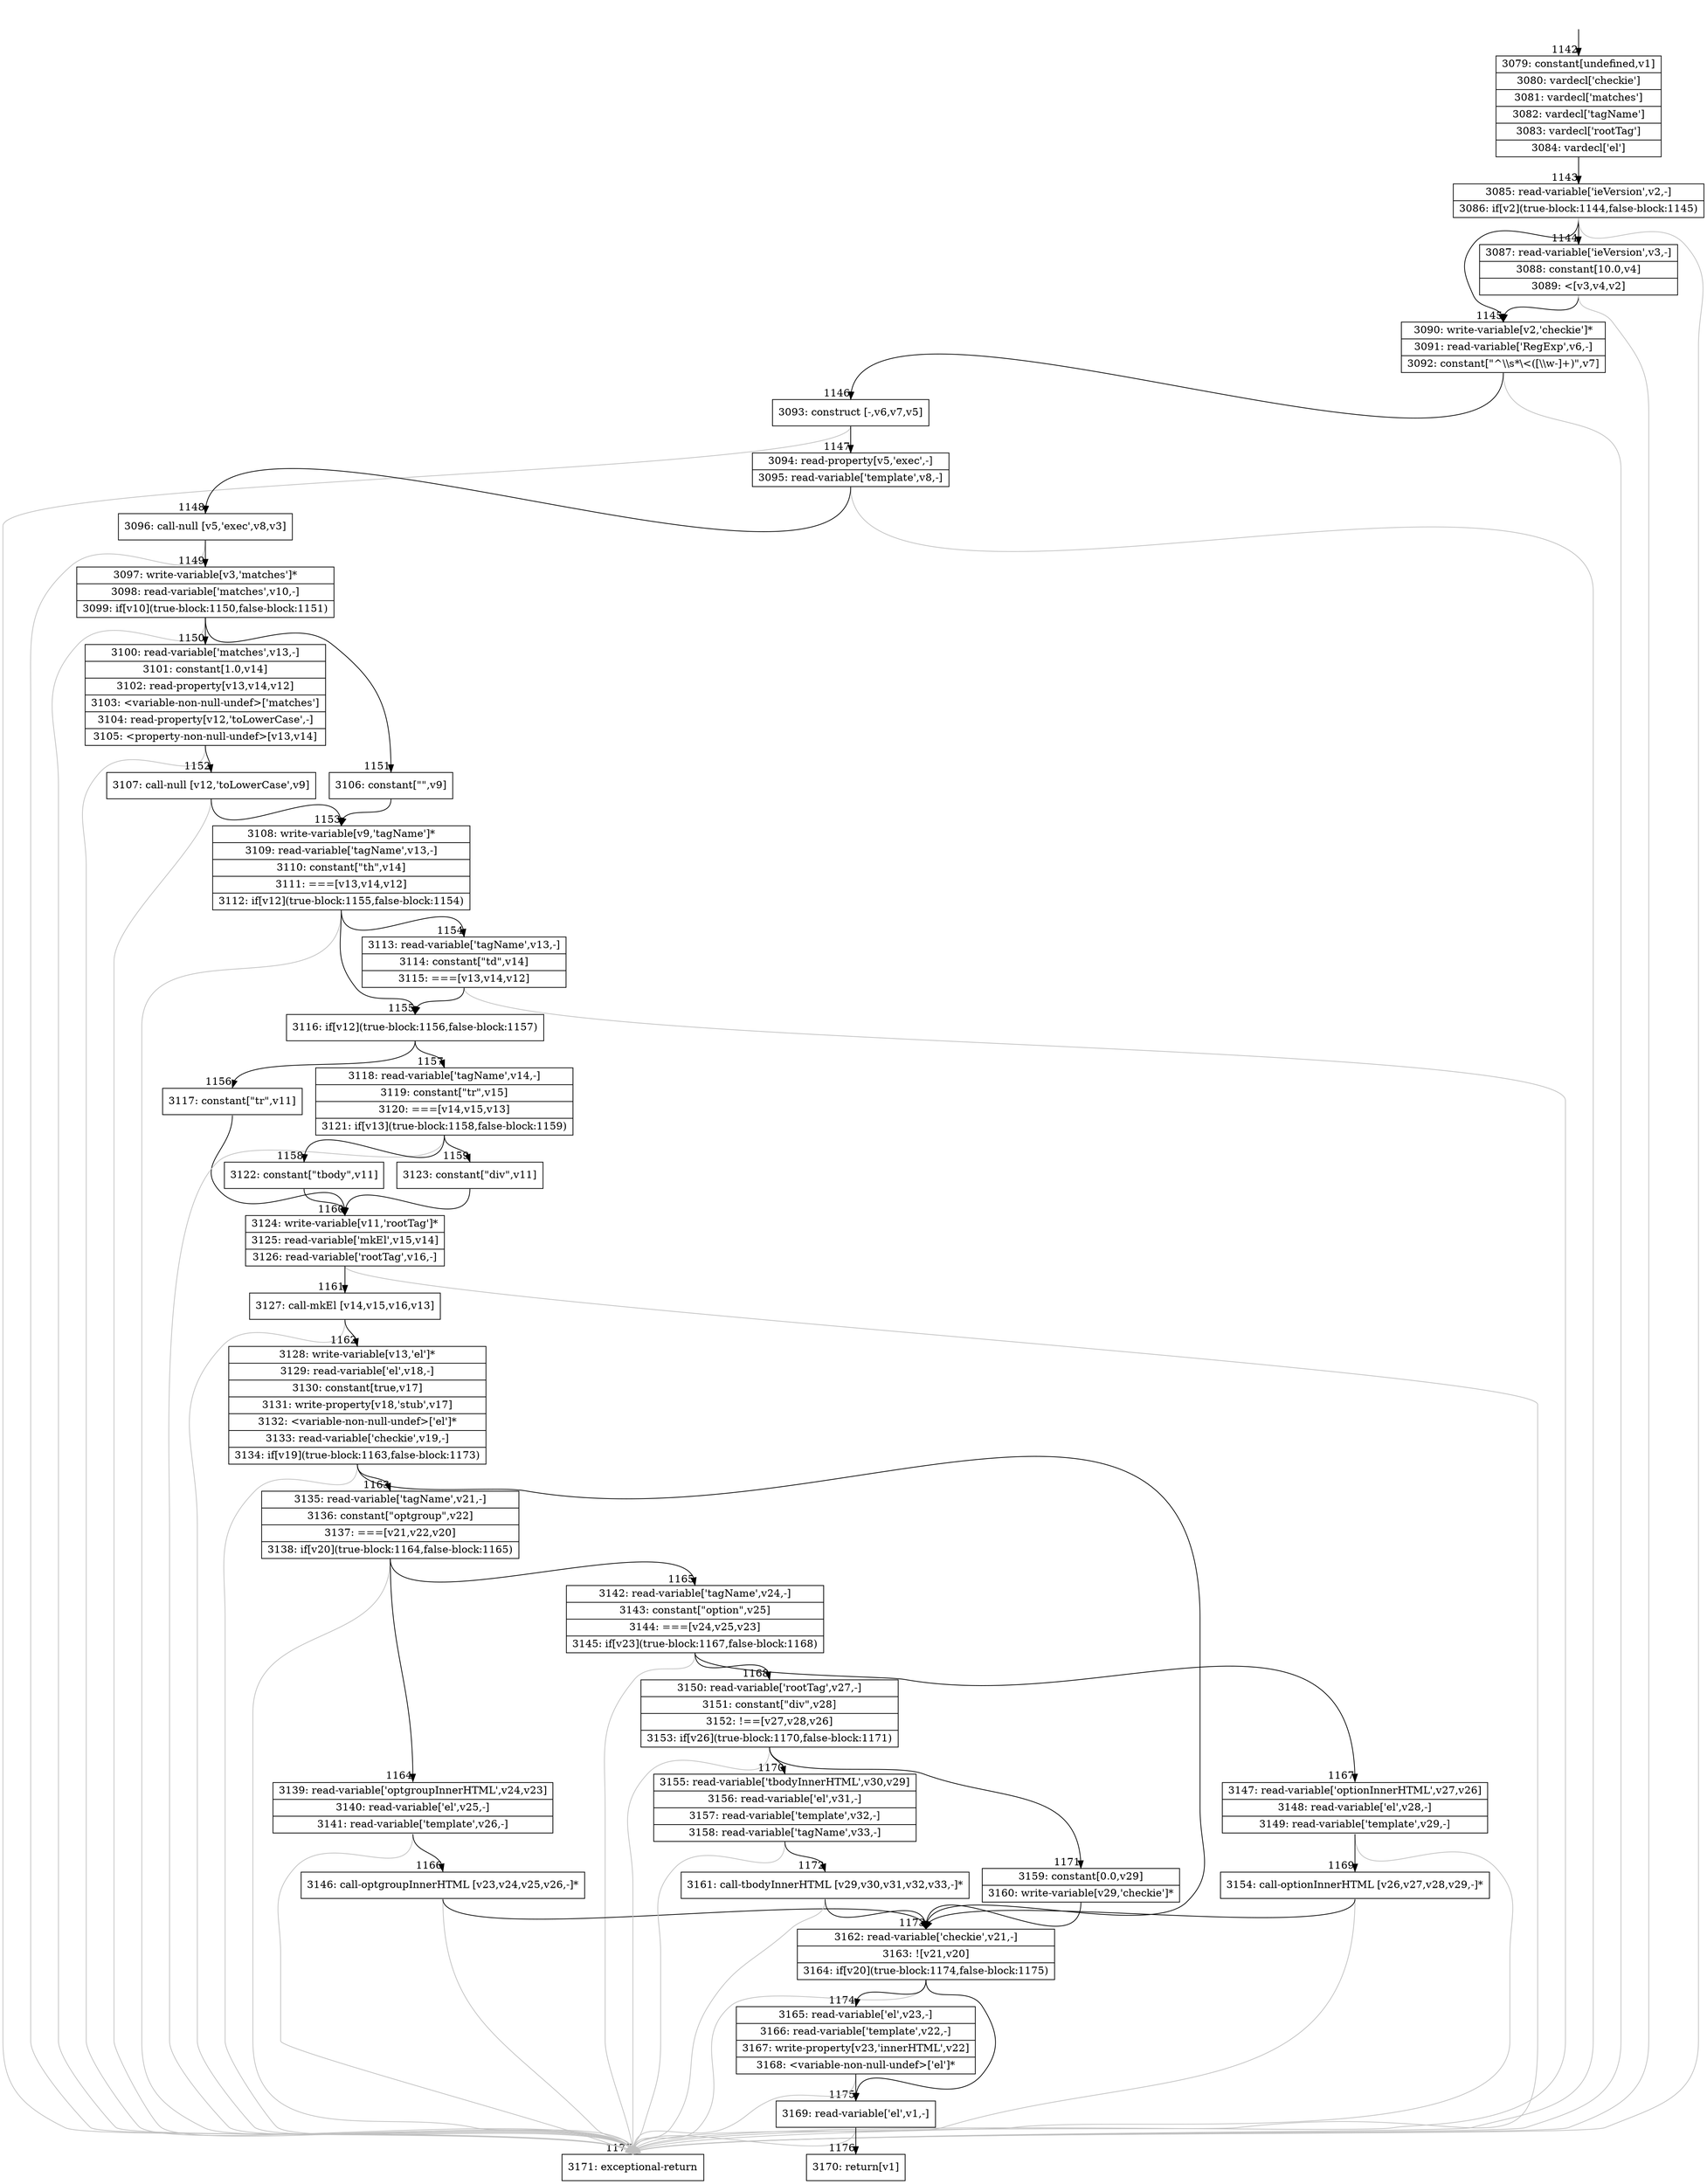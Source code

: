 digraph {
rankdir="TD"
BB_entry86[shape=none,label=""];
BB_entry86 -> BB1142 [tailport=s, headport=n, headlabel="    1142"]
BB1142 [shape=record label="{3079: constant[undefined,v1]|3080: vardecl['checkie']|3081: vardecl['matches']|3082: vardecl['tagName']|3083: vardecl['rootTag']|3084: vardecl['el']}" ] 
BB1142 -> BB1143 [tailport=s, headport=n, headlabel="      1143"]
BB1143 [shape=record label="{3085: read-variable['ieVersion',v2,-]|3086: if[v2](true-block:1144,false-block:1145)}" ] 
BB1143 -> BB1145 [tailport=s, headport=n, headlabel="      1145"]
BB1143 -> BB1144 [tailport=s, headport=n, headlabel="      1144"]
BB1143 -> BB1177 [tailport=s, headport=n, color=gray, headlabel="      1177"]
BB1144 [shape=record label="{3087: read-variable['ieVersion',v3,-]|3088: constant[10.0,v4]|3089: \<[v3,v4,v2]}" ] 
BB1144 -> BB1145 [tailport=s, headport=n]
BB1144 -> BB1177 [tailport=s, headport=n, color=gray]
BB1145 [shape=record label="{3090: write-variable[v2,'checkie']*|3091: read-variable['RegExp',v6,-]|3092: constant[\"^\\\\s*\\\<([\\\\w-]+)\",v7]}" ] 
BB1145 -> BB1146 [tailport=s, headport=n, headlabel="      1146"]
BB1145 -> BB1177 [tailport=s, headport=n, color=gray]
BB1146 [shape=record label="{3093: construct [-,v6,v7,v5]}" ] 
BB1146 -> BB1147 [tailport=s, headport=n, headlabel="      1147"]
BB1146 -> BB1177 [tailport=s, headport=n, color=gray]
BB1147 [shape=record label="{3094: read-property[v5,'exec',-]|3095: read-variable['template',v8,-]}" ] 
BB1147 -> BB1148 [tailport=s, headport=n, headlabel="      1148"]
BB1147 -> BB1177 [tailport=s, headport=n, color=gray]
BB1148 [shape=record label="{3096: call-null [v5,'exec',v8,v3]}" ] 
BB1148 -> BB1149 [tailport=s, headport=n, headlabel="      1149"]
BB1148 -> BB1177 [tailport=s, headport=n, color=gray]
BB1149 [shape=record label="{3097: write-variable[v3,'matches']*|3098: read-variable['matches',v10,-]|3099: if[v10](true-block:1150,false-block:1151)}" ] 
BB1149 -> BB1150 [tailport=s, headport=n, headlabel="      1150"]
BB1149 -> BB1151 [tailport=s, headport=n, headlabel="      1151"]
BB1149 -> BB1177 [tailport=s, headport=n, color=gray]
BB1150 [shape=record label="{3100: read-variable['matches',v13,-]|3101: constant[1.0,v14]|3102: read-property[v13,v14,v12]|3103: \<variable-non-null-undef\>['matches']|3104: read-property[v12,'toLowerCase',-]|3105: \<property-non-null-undef\>[v13,v14]}" ] 
BB1150 -> BB1152 [tailport=s, headport=n, headlabel="      1152"]
BB1150 -> BB1177 [tailport=s, headport=n, color=gray]
BB1151 [shape=record label="{3106: constant[\"\",v9]}" ] 
BB1151 -> BB1153 [tailport=s, headport=n, headlabel="      1153"]
BB1152 [shape=record label="{3107: call-null [v12,'toLowerCase',v9]}" ] 
BB1152 -> BB1153 [tailport=s, headport=n]
BB1152 -> BB1177 [tailport=s, headport=n, color=gray]
BB1153 [shape=record label="{3108: write-variable[v9,'tagName']*|3109: read-variable['tagName',v13,-]|3110: constant[\"th\",v14]|3111: ===[v13,v14,v12]|3112: if[v12](true-block:1155,false-block:1154)}" ] 
BB1153 -> BB1155 [tailport=s, headport=n, headlabel="      1155"]
BB1153 -> BB1154 [tailport=s, headport=n, headlabel="      1154"]
BB1153 -> BB1177 [tailport=s, headport=n, color=gray]
BB1154 [shape=record label="{3113: read-variable['tagName',v13,-]|3114: constant[\"td\",v14]|3115: ===[v13,v14,v12]}" ] 
BB1154 -> BB1155 [tailport=s, headport=n]
BB1154 -> BB1177 [tailport=s, headport=n, color=gray]
BB1155 [shape=record label="{3116: if[v12](true-block:1156,false-block:1157)}" ] 
BB1155 -> BB1156 [tailport=s, headport=n, headlabel="      1156"]
BB1155 -> BB1157 [tailport=s, headport=n, headlabel="      1157"]
BB1156 [shape=record label="{3117: constant[\"tr\",v11]}" ] 
BB1156 -> BB1160 [tailport=s, headport=n, headlabel="      1160"]
BB1157 [shape=record label="{3118: read-variable['tagName',v14,-]|3119: constant[\"tr\",v15]|3120: ===[v14,v15,v13]|3121: if[v13](true-block:1158,false-block:1159)}" ] 
BB1157 -> BB1158 [tailport=s, headport=n, headlabel="      1158"]
BB1157 -> BB1159 [tailport=s, headport=n, headlabel="      1159"]
BB1157 -> BB1177 [tailport=s, headport=n, color=gray]
BB1158 [shape=record label="{3122: constant[\"tbody\",v11]}" ] 
BB1158 -> BB1160 [tailport=s, headport=n]
BB1159 [shape=record label="{3123: constant[\"div\",v11]}" ] 
BB1159 -> BB1160 [tailport=s, headport=n]
BB1160 [shape=record label="{3124: write-variable[v11,'rootTag']*|3125: read-variable['mkEl',v15,v14]|3126: read-variable['rootTag',v16,-]}" ] 
BB1160 -> BB1161 [tailport=s, headport=n, headlabel="      1161"]
BB1160 -> BB1177 [tailport=s, headport=n, color=gray]
BB1161 [shape=record label="{3127: call-mkEl [v14,v15,v16,v13]}" ] 
BB1161 -> BB1162 [tailport=s, headport=n, headlabel="      1162"]
BB1161 -> BB1177 [tailport=s, headport=n, color=gray]
BB1162 [shape=record label="{3128: write-variable[v13,'el']*|3129: read-variable['el',v18,-]|3130: constant[true,v17]|3131: write-property[v18,'stub',v17]|3132: \<variable-non-null-undef\>['el']*|3133: read-variable['checkie',v19,-]|3134: if[v19](true-block:1163,false-block:1173)}" ] 
BB1162 -> BB1163 [tailport=s, headport=n, headlabel="      1163"]
BB1162 -> BB1173 [tailport=s, headport=n, headlabel="      1173"]
BB1162 -> BB1177 [tailport=s, headport=n, color=gray]
BB1163 [shape=record label="{3135: read-variable['tagName',v21,-]|3136: constant[\"optgroup\",v22]|3137: ===[v21,v22,v20]|3138: if[v20](true-block:1164,false-block:1165)}" ] 
BB1163 -> BB1164 [tailport=s, headport=n, headlabel="      1164"]
BB1163 -> BB1165 [tailport=s, headport=n, headlabel="      1165"]
BB1163 -> BB1177 [tailport=s, headport=n, color=gray]
BB1164 [shape=record label="{3139: read-variable['optgroupInnerHTML',v24,v23]|3140: read-variable['el',v25,-]|3141: read-variable['template',v26,-]}" ] 
BB1164 -> BB1166 [tailport=s, headport=n, headlabel="      1166"]
BB1164 -> BB1177 [tailport=s, headport=n, color=gray]
BB1165 [shape=record label="{3142: read-variable['tagName',v24,-]|3143: constant[\"option\",v25]|3144: ===[v24,v25,v23]|3145: if[v23](true-block:1167,false-block:1168)}" ] 
BB1165 -> BB1167 [tailport=s, headport=n, headlabel="      1167"]
BB1165 -> BB1168 [tailport=s, headport=n, headlabel="      1168"]
BB1165 -> BB1177 [tailport=s, headport=n, color=gray]
BB1166 [shape=record label="{3146: call-optgroupInnerHTML [v23,v24,v25,v26,-]*}" ] 
BB1166 -> BB1173 [tailport=s, headport=n]
BB1166 -> BB1177 [tailport=s, headport=n, color=gray]
BB1167 [shape=record label="{3147: read-variable['optionInnerHTML',v27,v26]|3148: read-variable['el',v28,-]|3149: read-variable['template',v29,-]}" ] 
BB1167 -> BB1169 [tailport=s, headport=n, headlabel="      1169"]
BB1167 -> BB1177 [tailport=s, headport=n, color=gray]
BB1168 [shape=record label="{3150: read-variable['rootTag',v27,-]|3151: constant[\"div\",v28]|3152: !==[v27,v28,v26]|3153: if[v26](true-block:1170,false-block:1171)}" ] 
BB1168 -> BB1170 [tailport=s, headport=n, headlabel="      1170"]
BB1168 -> BB1171 [tailport=s, headport=n, headlabel="      1171"]
BB1168 -> BB1177 [tailport=s, headport=n, color=gray]
BB1169 [shape=record label="{3154: call-optionInnerHTML [v26,v27,v28,v29,-]*}" ] 
BB1169 -> BB1173 [tailport=s, headport=n]
BB1169 -> BB1177 [tailport=s, headport=n, color=gray]
BB1170 [shape=record label="{3155: read-variable['tbodyInnerHTML',v30,v29]|3156: read-variable['el',v31,-]|3157: read-variable['template',v32,-]|3158: read-variable['tagName',v33,-]}" ] 
BB1170 -> BB1172 [tailport=s, headport=n, headlabel="      1172"]
BB1170 -> BB1177 [tailport=s, headport=n, color=gray]
BB1171 [shape=record label="{3159: constant[0.0,v29]|3160: write-variable[v29,'checkie']*}" ] 
BB1171 -> BB1173 [tailport=s, headport=n]
BB1172 [shape=record label="{3161: call-tbodyInnerHTML [v29,v30,v31,v32,v33,-]*}" ] 
BB1172 -> BB1173 [tailport=s, headport=n]
BB1172 -> BB1177 [tailport=s, headport=n, color=gray]
BB1173 [shape=record label="{3162: read-variable['checkie',v21,-]|3163: ![v21,v20]|3164: if[v20](true-block:1174,false-block:1175)}" ] 
BB1173 -> BB1174 [tailport=s, headport=n, headlabel="      1174"]
BB1173 -> BB1175 [tailport=s, headport=n, headlabel="      1175"]
BB1173 -> BB1177 [tailport=s, headport=n, color=gray]
BB1174 [shape=record label="{3165: read-variable['el',v23,-]|3166: read-variable['template',v22,-]|3167: write-property[v23,'innerHTML',v22]|3168: \<variable-non-null-undef\>['el']*}" ] 
BB1174 -> BB1175 [tailport=s, headport=n]
BB1174 -> BB1177 [tailport=s, headport=n, color=gray]
BB1175 [shape=record label="{3169: read-variable['el',v1,-]}" ] 
BB1175 -> BB1176 [tailport=s, headport=n, headlabel="      1176"]
BB1175 -> BB1177 [tailport=s, headport=n, color=gray]
BB1176 [shape=record label="{3170: return[v1]}" ] 
BB1177 [shape=record label="{3171: exceptional-return}" ] 
//#$~ 1013
}
